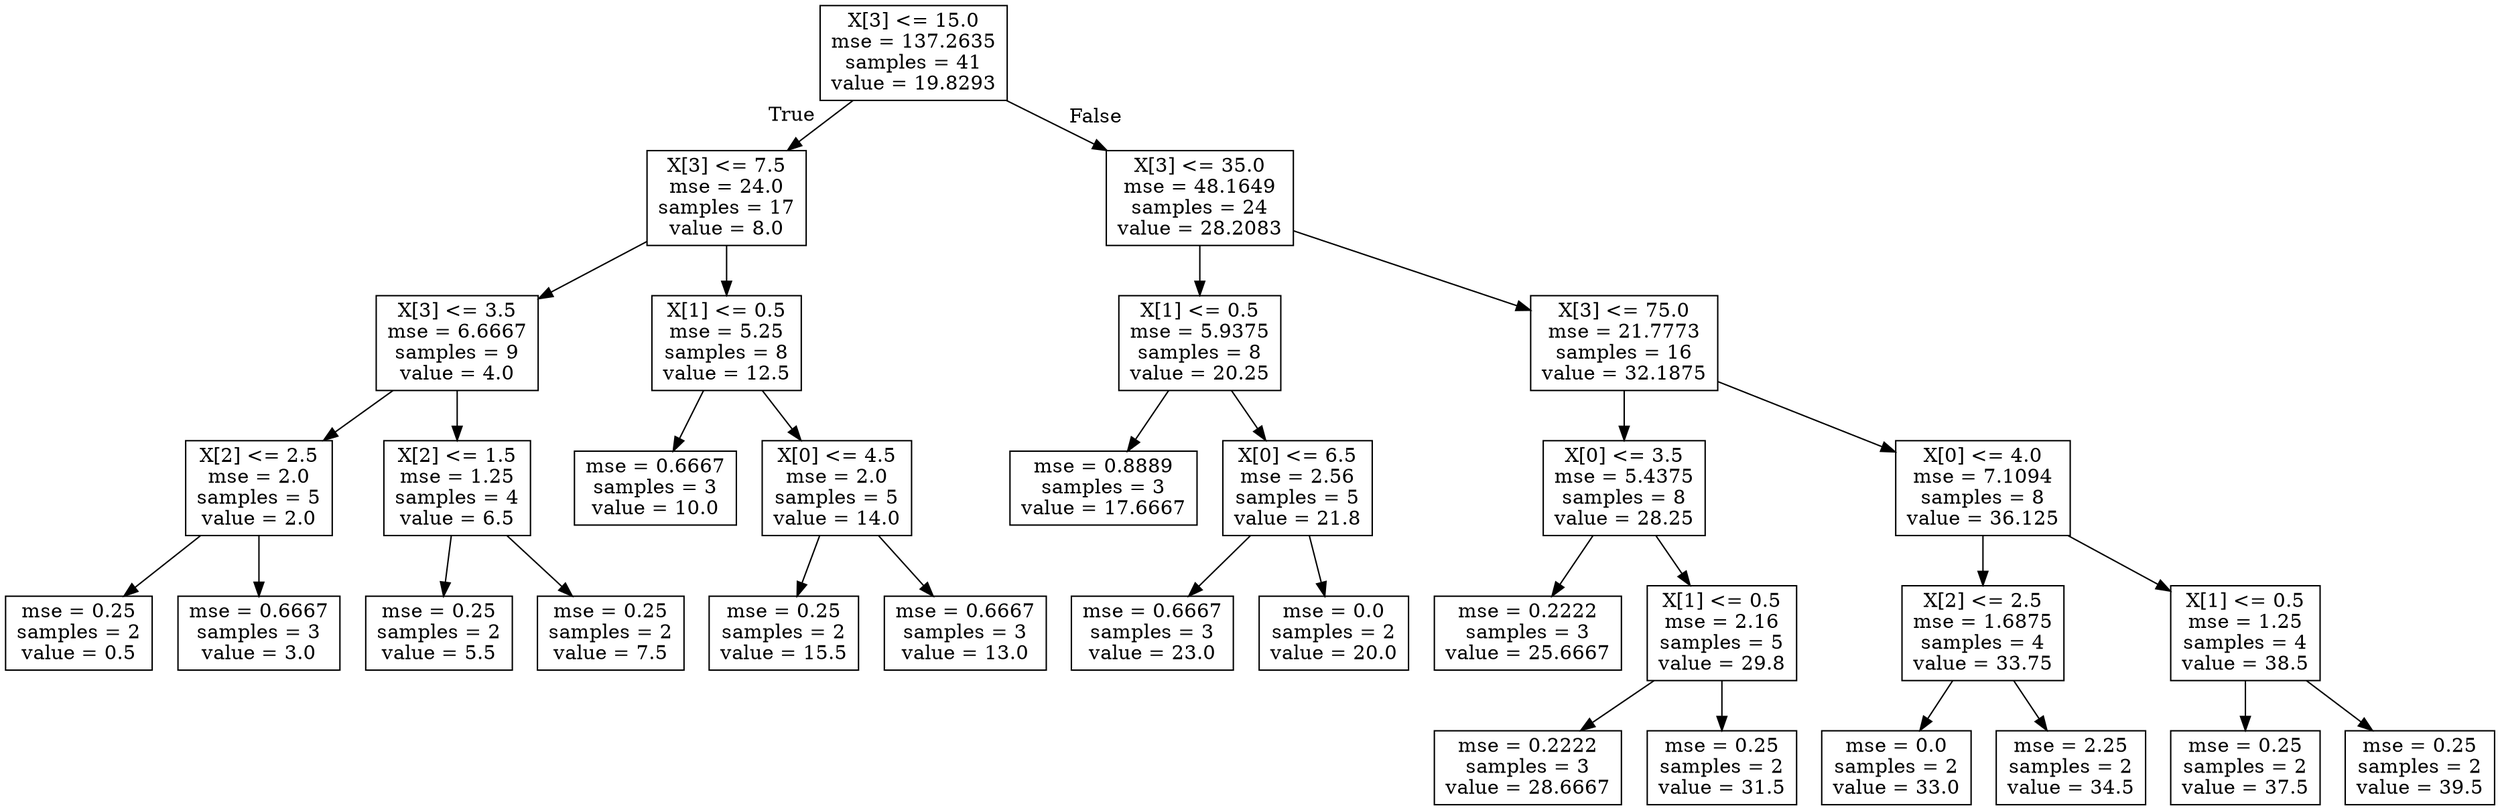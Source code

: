 digraph Tree {
node [shape=box] ;
0 [label="X[3] <= 15.0\nmse = 137.2635\nsamples = 41\nvalue = 19.8293"] ;
1 [label="X[3] <= 7.5\nmse = 24.0\nsamples = 17\nvalue = 8.0"] ;
0 -> 1 [labeldistance=2.5, labelangle=45, headlabel="True"] ;
2 [label="X[3] <= 3.5\nmse = 6.6667\nsamples = 9\nvalue = 4.0"] ;
1 -> 2 ;
3 [label="X[2] <= 2.5\nmse = 2.0\nsamples = 5\nvalue = 2.0"] ;
2 -> 3 ;
4 [label="mse = 0.25\nsamples = 2\nvalue = 0.5"] ;
3 -> 4 ;
5 [label="mse = 0.6667\nsamples = 3\nvalue = 3.0"] ;
3 -> 5 ;
6 [label="X[2] <= 1.5\nmse = 1.25\nsamples = 4\nvalue = 6.5"] ;
2 -> 6 ;
7 [label="mse = 0.25\nsamples = 2\nvalue = 5.5"] ;
6 -> 7 ;
8 [label="mse = 0.25\nsamples = 2\nvalue = 7.5"] ;
6 -> 8 ;
9 [label="X[1] <= 0.5\nmse = 5.25\nsamples = 8\nvalue = 12.5"] ;
1 -> 9 ;
10 [label="mse = 0.6667\nsamples = 3\nvalue = 10.0"] ;
9 -> 10 ;
11 [label="X[0] <= 4.5\nmse = 2.0\nsamples = 5\nvalue = 14.0"] ;
9 -> 11 ;
12 [label="mse = 0.25\nsamples = 2\nvalue = 15.5"] ;
11 -> 12 ;
13 [label="mse = 0.6667\nsamples = 3\nvalue = 13.0"] ;
11 -> 13 ;
14 [label="X[3] <= 35.0\nmse = 48.1649\nsamples = 24\nvalue = 28.2083"] ;
0 -> 14 [labeldistance=2.5, labelangle=-45, headlabel="False"] ;
15 [label="X[1] <= 0.5\nmse = 5.9375\nsamples = 8\nvalue = 20.25"] ;
14 -> 15 ;
16 [label="mse = 0.8889\nsamples = 3\nvalue = 17.6667"] ;
15 -> 16 ;
17 [label="X[0] <= 6.5\nmse = 2.56\nsamples = 5\nvalue = 21.8"] ;
15 -> 17 ;
18 [label="mse = 0.6667\nsamples = 3\nvalue = 23.0"] ;
17 -> 18 ;
19 [label="mse = 0.0\nsamples = 2\nvalue = 20.0"] ;
17 -> 19 ;
20 [label="X[3] <= 75.0\nmse = 21.7773\nsamples = 16\nvalue = 32.1875"] ;
14 -> 20 ;
21 [label="X[0] <= 3.5\nmse = 5.4375\nsamples = 8\nvalue = 28.25"] ;
20 -> 21 ;
22 [label="mse = 0.2222\nsamples = 3\nvalue = 25.6667"] ;
21 -> 22 ;
23 [label="X[1] <= 0.5\nmse = 2.16\nsamples = 5\nvalue = 29.8"] ;
21 -> 23 ;
24 [label="mse = 0.2222\nsamples = 3\nvalue = 28.6667"] ;
23 -> 24 ;
25 [label="mse = 0.25\nsamples = 2\nvalue = 31.5"] ;
23 -> 25 ;
26 [label="X[0] <= 4.0\nmse = 7.1094\nsamples = 8\nvalue = 36.125"] ;
20 -> 26 ;
27 [label="X[2] <= 2.5\nmse = 1.6875\nsamples = 4\nvalue = 33.75"] ;
26 -> 27 ;
28 [label="mse = 0.0\nsamples = 2\nvalue = 33.0"] ;
27 -> 28 ;
29 [label="mse = 2.25\nsamples = 2\nvalue = 34.5"] ;
27 -> 29 ;
30 [label="X[1] <= 0.5\nmse = 1.25\nsamples = 4\nvalue = 38.5"] ;
26 -> 30 ;
31 [label="mse = 0.25\nsamples = 2\nvalue = 37.5"] ;
30 -> 31 ;
32 [label="mse = 0.25\nsamples = 2\nvalue = 39.5"] ;
30 -> 32 ;
}